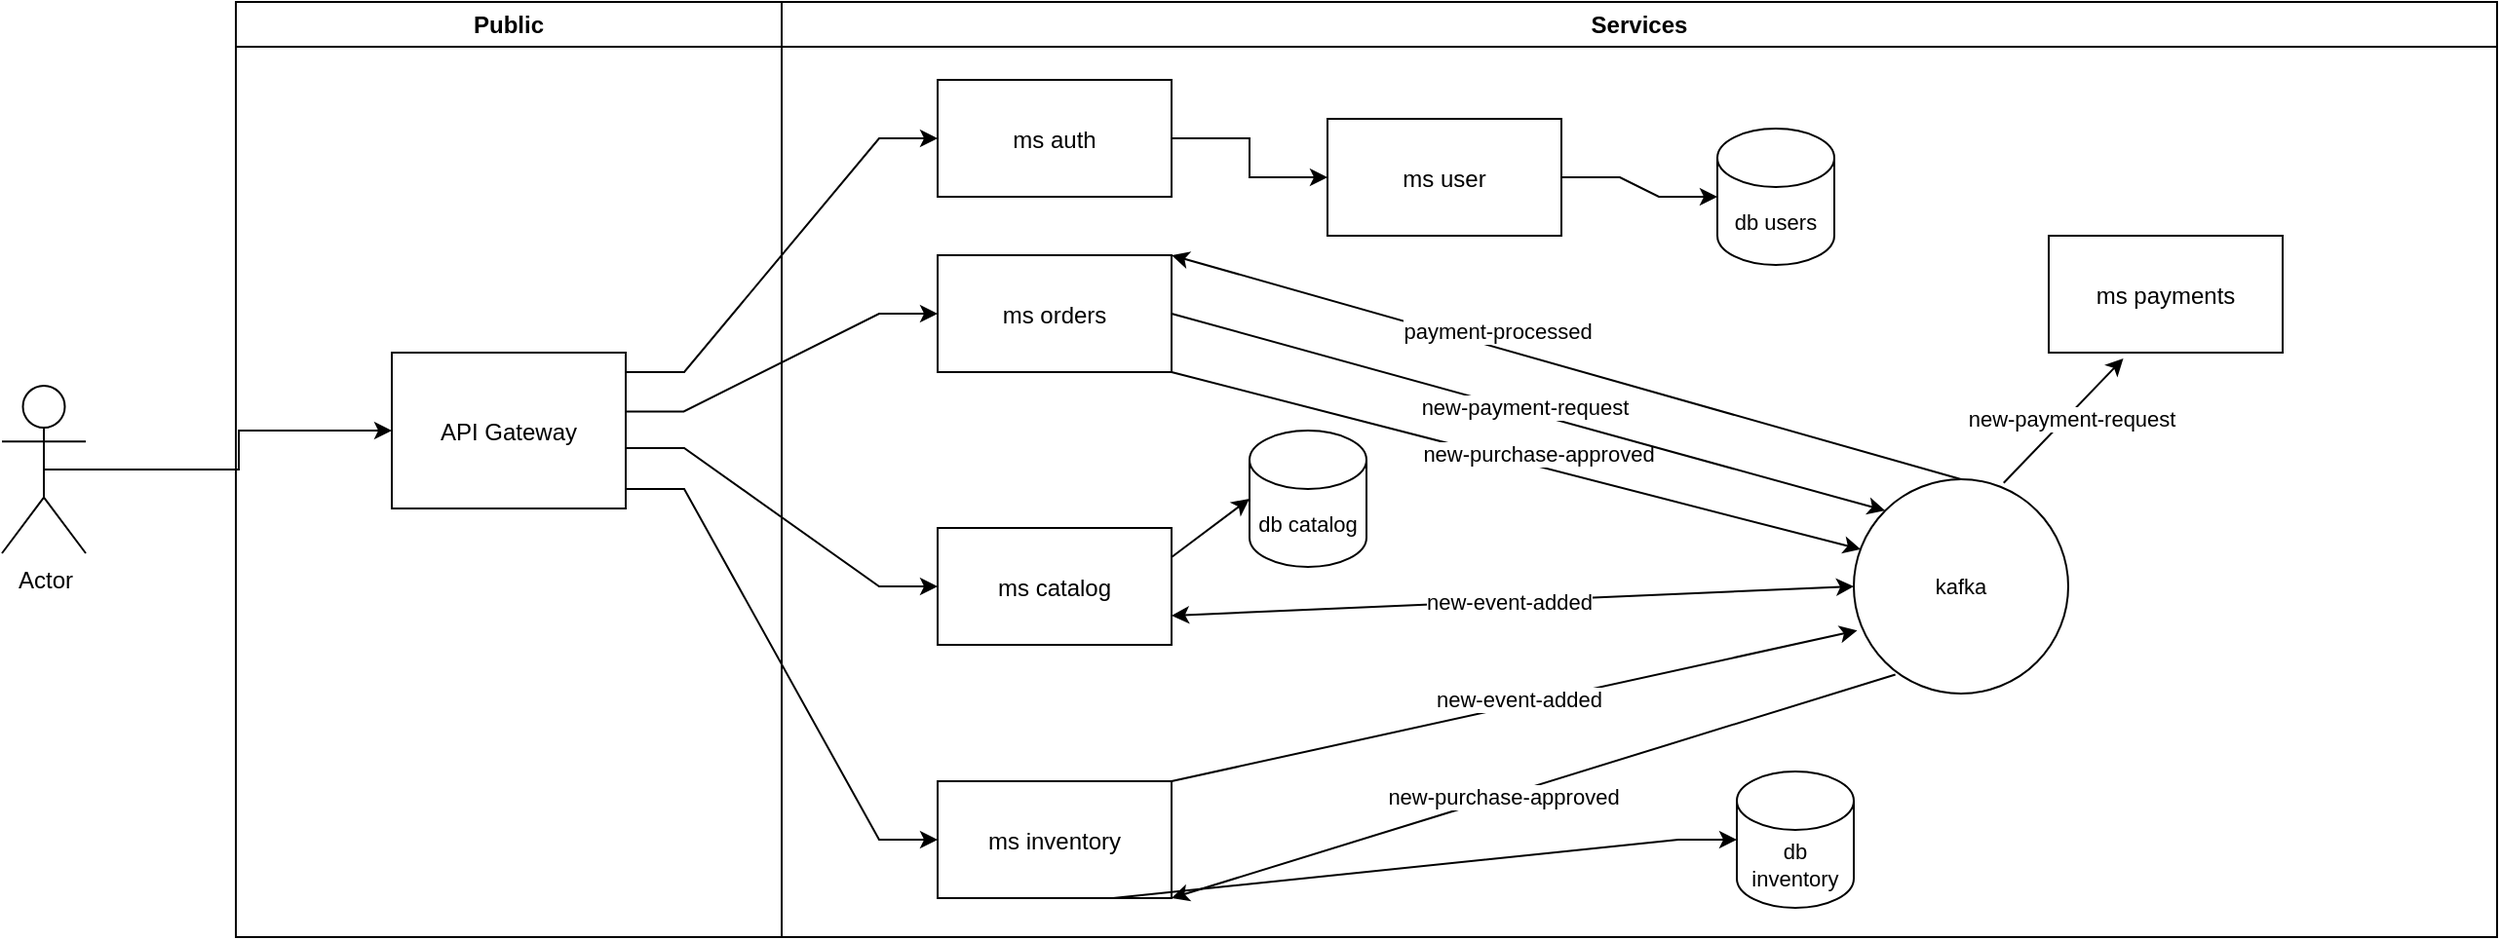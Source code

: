 <mxfile version="23.1.2" type="github" pages="2">
  <diagram name="Page-1" id="e7e014a7-5840-1c2e-5031-d8a46d1fe8dd">
    <mxGraphModel dx="1073" dy="1026" grid="1" gridSize="10" guides="1" tooltips="1" connect="1" arrows="1" fold="1" page="1" pageScale="1" pageWidth="1169" pageHeight="826" background="none" math="0" shadow="0">
      <root>
        <mxCell id="0" />
        <mxCell id="1" parent="0" />
        <mxCell id="2" value="Public" style="swimlane;whiteSpace=wrap" parent="1" vertex="1">
          <mxGeometry x="160" y="120" width="280" height="480" as="geometry" />
        </mxCell>
        <mxCell id="7" value="API Gateway" style="" parent="2" vertex="1">
          <mxGeometry x="80" y="180" width="120" height="80" as="geometry" />
        </mxCell>
        <mxCell id="koB_RqYg8yk5omxa3pV3-43" style="edgeStyle=orthogonalEdgeStyle;rounded=0;orthogonalLoop=1;jettySize=auto;html=1;exitX=0.5;exitY=0.5;exitDx=0;exitDy=0;exitPerimeter=0;entryX=0;entryY=0.5;entryDx=0;entryDy=0;" edge="1" parent="1" source="koB_RqYg8yk5omxa3pV3-41" target="7">
          <mxGeometry relative="1" as="geometry" />
        </mxCell>
        <mxCell id="koB_RqYg8yk5omxa3pV3-41" value="Actor" style="shape=umlActor;verticalLabelPosition=bottom;verticalAlign=top;html=1;outlineConnect=0;" vertex="1" parent="1">
          <mxGeometry x="40" y="317" width="43" height="86" as="geometry" />
        </mxCell>
        <mxCell id="koB_RqYg8yk5omxa3pV3-45" value="Services" style="swimlane;whiteSpace=wrap" vertex="1" parent="1">
          <mxGeometry x="440" y="120" width="880" height="480" as="geometry">
            <mxRectangle x="440" y="120" width="90" height="30" as="alternateBounds" />
          </mxGeometry>
        </mxCell>
        <mxCell id="koB_RqYg8yk5omxa3pV3-51" style="edgeStyle=orthogonalEdgeStyle;rounded=0;orthogonalLoop=1;jettySize=auto;html=1;exitX=1;exitY=0.5;exitDx=0;exitDy=0;entryX=0;entryY=0.5;entryDx=0;entryDy=0;" edge="1" parent="koB_RqYg8yk5omxa3pV3-45" source="koB_RqYg8yk5omxa3pV3-46" target="koB_RqYg8yk5omxa3pV3-47">
          <mxGeometry relative="1" as="geometry" />
        </mxCell>
        <mxCell id="koB_RqYg8yk5omxa3pV3-46" value="ms auth" style="" vertex="1" parent="koB_RqYg8yk5omxa3pV3-45">
          <mxGeometry x="80" y="40" width="120" height="60" as="geometry" />
        </mxCell>
        <mxCell id="koB_RqYg8yk5omxa3pV3-47" value="ms user" style="" vertex="1" parent="koB_RqYg8yk5omxa3pV3-45">
          <mxGeometry x="280" y="60" width="120" height="60" as="geometry" />
        </mxCell>
        <mxCell id="koB_RqYg8yk5omxa3pV3-95" style="shape=connector;rounded=0;orthogonalLoop=1;jettySize=auto;html=1;exitX=1;exitY=1;exitDx=0;exitDy=0;labelBackgroundColor=default;strokeColor=default;align=center;verticalAlign=middle;fontFamily=Helvetica;fontSize=11;fontColor=default;endArrow=classic;entryX=0.033;entryY=0.327;entryDx=0;entryDy=0;entryPerimeter=0;" edge="1" parent="koB_RqYg8yk5omxa3pV3-45" source="koB_RqYg8yk5omxa3pV3-56" target="koB_RqYg8yk5omxa3pV3-68">
          <mxGeometry relative="1" as="geometry">
            <mxPoint x="440" y="230" as="targetPoint" />
          </mxGeometry>
        </mxCell>
        <mxCell id="koB_RqYg8yk5omxa3pV3-96" value="new-purchase-approved" style="edgeLabel;html=1;align=center;verticalAlign=middle;resizable=0;points=[];fontFamily=Helvetica;fontSize=11;fontColor=default;" vertex="1" connectable="0" parent="koB_RqYg8yk5omxa3pV3-95">
          <mxGeometry x="0.013" y="4" relative="1" as="geometry">
            <mxPoint x="8" as="offset" />
          </mxGeometry>
        </mxCell>
        <mxCell id="koB_RqYg8yk5omxa3pV3-56" value="ms orders" style="" vertex="1" parent="koB_RqYg8yk5omxa3pV3-45">
          <mxGeometry x="80" y="130" width="120" height="60" as="geometry" />
        </mxCell>
        <mxCell id="koB_RqYg8yk5omxa3pV3-80" style="rounded=0;orthogonalLoop=1;jettySize=auto;html=1;entryX=0;entryY=0.5;entryDx=0;entryDy=0;labelBackgroundColor=default;strokeColor=default;align=center;verticalAlign=middle;fontFamily=Helvetica;fontSize=11;fontColor=default;endArrow=classic;startArrow=classic;startFill=1;exitX=1;exitY=0.75;exitDx=0;exitDy=0;" edge="1" parent="koB_RqYg8yk5omxa3pV3-45" source="koB_RqYg8yk5omxa3pV3-57" target="koB_RqYg8yk5omxa3pV3-68">
          <mxGeometry relative="1" as="geometry">
            <mxPoint x="210" y="270" as="sourcePoint" />
          </mxGeometry>
        </mxCell>
        <mxCell id="koB_RqYg8yk5omxa3pV3-81" value="new-event-added" style="edgeLabel;html=1;align=center;verticalAlign=middle;resizable=0;points=[];fontFamily=Helvetica;fontSize=11;fontColor=default;" vertex="1" connectable="0" parent="koB_RqYg8yk5omxa3pV3-80">
          <mxGeometry x="-0.016" relative="1" as="geometry">
            <mxPoint as="offset" />
          </mxGeometry>
        </mxCell>
        <mxCell id="koB_RqYg8yk5omxa3pV3-57" value="ms catalog" style="" vertex="1" parent="koB_RqYg8yk5omxa3pV3-45">
          <mxGeometry x="80" y="270" width="120" height="60" as="geometry" />
        </mxCell>
        <mxCell id="koB_RqYg8yk5omxa3pV3-82" style="shape=connector;rounded=0;orthogonalLoop=1;jettySize=auto;html=1;exitX=1;exitY=0;exitDx=0;exitDy=0;entryX=0.016;entryY=0.706;entryDx=0;entryDy=0;labelBackgroundColor=default;strokeColor=default;align=center;verticalAlign=middle;fontFamily=Helvetica;fontSize=11;fontColor=default;endArrow=classic;entryPerimeter=0;startArrow=none;startFill=0;" edge="1" parent="koB_RqYg8yk5omxa3pV3-45" source="koB_RqYg8yk5omxa3pV3-58" target="koB_RqYg8yk5omxa3pV3-68">
          <mxGeometry relative="1" as="geometry" />
        </mxCell>
        <mxCell id="koB_RqYg8yk5omxa3pV3-89" value="new-event-added" style="edgeLabel;html=1;align=center;verticalAlign=middle;resizable=0;points=[];fontFamily=Helvetica;fontSize=11;fontColor=default;" vertex="1" connectable="0" parent="koB_RqYg8yk5omxa3pV3-82">
          <mxGeometry x="0.014" y="3" relative="1" as="geometry">
            <mxPoint as="offset" />
          </mxGeometry>
        </mxCell>
        <mxCell id="koB_RqYg8yk5omxa3pV3-58" value="ms inventory" style="" vertex="1" parent="koB_RqYg8yk5omxa3pV3-45">
          <mxGeometry x="80" y="400" width="120" height="60" as="geometry" />
        </mxCell>
        <mxCell id="koB_RqYg8yk5omxa3pV3-75" value="db users" style="shape=cylinder3;whiteSpace=wrap;html=1;boundedLbl=1;backgroundOutline=1;size=15;fontFamily=Helvetica;fontSize=11;fontColor=default;" vertex="1" parent="koB_RqYg8yk5omxa3pV3-45">
          <mxGeometry x="480" y="65" width="60" height="70" as="geometry" />
        </mxCell>
        <mxCell id="koB_RqYg8yk5omxa3pV3-76" style="edgeStyle=entityRelationEdgeStyle;shape=connector;rounded=0;orthogonalLoop=1;jettySize=auto;html=1;exitX=1;exitY=0.5;exitDx=0;exitDy=0;entryX=0;entryY=0.5;entryDx=0;entryDy=0;entryPerimeter=0;labelBackgroundColor=default;strokeColor=default;align=center;verticalAlign=middle;fontFamily=Helvetica;fontSize=11;fontColor=default;endArrow=classic;" edge="1" parent="koB_RqYg8yk5omxa3pV3-45" source="koB_RqYg8yk5omxa3pV3-47" target="koB_RqYg8yk5omxa3pV3-75">
          <mxGeometry relative="1" as="geometry" />
        </mxCell>
        <mxCell id="koB_RqYg8yk5omxa3pV3-97" style="shape=connector;rounded=0;orthogonalLoop=1;jettySize=auto;html=1;exitX=0.5;exitY=0;exitDx=0;exitDy=0;entryX=1;entryY=0;entryDx=0;entryDy=0;labelBackgroundColor=default;strokeColor=default;align=center;verticalAlign=middle;fontFamily=Helvetica;fontSize=11;fontColor=default;endArrow=classic;" edge="1" parent="koB_RqYg8yk5omxa3pV3-45" source="koB_RqYg8yk5omxa3pV3-68" target="koB_RqYg8yk5omxa3pV3-56">
          <mxGeometry relative="1" as="geometry" />
        </mxCell>
        <mxCell id="koB_RqYg8yk5omxa3pV3-98" value="payment-processed" style="edgeLabel;html=1;align=center;verticalAlign=middle;resizable=0;points=[];fontFamily=Helvetica;fontSize=11;fontColor=default;" vertex="1" connectable="0" parent="koB_RqYg8yk5omxa3pV3-97">
          <mxGeometry x="0.313" y="-1" relative="1" as="geometry">
            <mxPoint x="27" as="offset" />
          </mxGeometry>
        </mxCell>
        <mxCell id="koB_RqYg8yk5omxa3pV3-68" value="kafka" style="ellipse;whiteSpace=wrap;html=1;aspect=fixed;fontFamily=Helvetica;fontSize=11;fontColor=default;" vertex="1" parent="koB_RqYg8yk5omxa3pV3-45">
          <mxGeometry x="550" y="245" width="110" height="110" as="geometry" />
        </mxCell>
        <mxCell id="koB_RqYg8yk5omxa3pV3-90" style="shape=connector;rounded=0;orthogonalLoop=1;jettySize=auto;html=1;exitX=1;exitY=1;exitDx=0;exitDy=0;entryX=0.194;entryY=0.911;entryDx=0;entryDy=0;labelBackgroundColor=default;strokeColor=default;align=center;verticalAlign=middle;fontFamily=Helvetica;fontSize=11;fontColor=default;endArrow=none;endFill=0;startArrow=classic;startFill=1;entryPerimeter=0;" edge="1" parent="koB_RqYg8yk5omxa3pV3-45" source="koB_RqYg8yk5omxa3pV3-58" target="koB_RqYg8yk5omxa3pV3-68">
          <mxGeometry relative="1" as="geometry" />
        </mxCell>
        <mxCell id="koB_RqYg8yk5omxa3pV3-91" value="new-purchase-approved" style="edgeLabel;html=1;align=center;verticalAlign=middle;resizable=0;points=[];fontFamily=Helvetica;fontSize=11;fontColor=default;" vertex="1" connectable="0" parent="koB_RqYg8yk5omxa3pV3-90">
          <mxGeometry x="-0.246" relative="1" as="geometry">
            <mxPoint x="30" y="-9" as="offset" />
          </mxGeometry>
        </mxCell>
        <mxCell id="koB_RqYg8yk5omxa3pV3-92" style="shape=connector;rounded=0;orthogonalLoop=1;jettySize=auto;html=1;exitX=1;exitY=0.5;exitDx=0;exitDy=0;labelBackgroundColor=default;strokeColor=default;align=center;verticalAlign=middle;fontFamily=Helvetica;fontSize=11;fontColor=default;endArrow=classic;startArrow=none;startFill=0;endFill=1;entryX=0;entryY=0;entryDx=0;entryDy=0;" edge="1" parent="koB_RqYg8yk5omxa3pV3-45" source="koB_RqYg8yk5omxa3pV3-56" target="koB_RqYg8yk5omxa3pV3-68">
          <mxGeometry relative="1" as="geometry">
            <mxPoint x="470" y="190" as="targetPoint" />
          </mxGeometry>
        </mxCell>
        <mxCell id="koB_RqYg8yk5omxa3pV3-93" value="new-payment-request" style="edgeLabel;html=1;align=center;verticalAlign=middle;resizable=0;points=[];fontFamily=Helvetica;fontSize=11;fontColor=default;" vertex="1" connectable="0" parent="koB_RqYg8yk5omxa3pV3-92">
          <mxGeometry x="-0.015" y="2" relative="1" as="geometry">
            <mxPoint as="offset" />
          </mxGeometry>
        </mxCell>
        <mxCell id="koB_RqYg8yk5omxa3pV3-94" value="db catalog" style="shape=cylinder3;whiteSpace=wrap;html=1;boundedLbl=1;backgroundOutline=1;size=15;fontFamily=Helvetica;fontSize=11;fontColor=default;" vertex="1" parent="koB_RqYg8yk5omxa3pV3-45">
          <mxGeometry x="240" y="220" width="60" height="70" as="geometry" />
        </mxCell>
        <mxCell id="koB_RqYg8yk5omxa3pV3-99" style="shape=connector;rounded=0;orthogonalLoop=1;jettySize=auto;html=1;exitX=1;exitY=0.25;exitDx=0;exitDy=0;entryX=0;entryY=0.5;entryDx=0;entryDy=0;entryPerimeter=0;labelBackgroundColor=default;strokeColor=default;align=center;verticalAlign=middle;fontFamily=Helvetica;fontSize=11;fontColor=default;endArrow=classic;" edge="1" parent="koB_RqYg8yk5omxa3pV3-45" source="koB_RqYg8yk5omxa3pV3-57" target="koB_RqYg8yk5omxa3pV3-94">
          <mxGeometry relative="1" as="geometry" />
        </mxCell>
        <mxCell id="koB_RqYg8yk5omxa3pV3-101" value="ms payments" style="" vertex="1" parent="koB_RqYg8yk5omxa3pV3-45">
          <mxGeometry x="650" y="120" width="120" height="60" as="geometry" />
        </mxCell>
        <mxCell id="koB_RqYg8yk5omxa3pV3-102" style="shape=connector;rounded=0;orthogonalLoop=1;jettySize=auto;html=1;exitX=0.699;exitY=0.017;exitDx=0;exitDy=0;entryX=0.319;entryY=1.049;entryDx=0;entryDy=0;entryPerimeter=0;labelBackgroundColor=default;strokeColor=default;align=center;verticalAlign=middle;fontFamily=Helvetica;fontSize=11;fontColor=default;endArrow=classic;exitPerimeter=0;" edge="1" parent="koB_RqYg8yk5omxa3pV3-45" source="koB_RqYg8yk5omxa3pV3-68" target="koB_RqYg8yk5omxa3pV3-101">
          <mxGeometry relative="1" as="geometry" />
        </mxCell>
        <mxCell id="koB_RqYg8yk5omxa3pV3-103" value="&amp;nbsp;new-payment-request" style="edgeLabel;html=1;align=center;verticalAlign=middle;resizable=0;points=[];fontFamily=Helvetica;fontSize=11;fontColor=default;" vertex="1" connectable="0" parent="koB_RqYg8yk5omxa3pV3-102">
          <mxGeometry x="0.066" y="-1" relative="1" as="geometry">
            <mxPoint as="offset" />
          </mxGeometry>
        </mxCell>
        <mxCell id="koB_RqYg8yk5omxa3pV3-87" value="db inventory" style="shape=cylinder3;whiteSpace=wrap;html=1;boundedLbl=1;backgroundOutline=1;size=15;fontFamily=Helvetica;fontSize=11;fontColor=default;" vertex="1" parent="koB_RqYg8yk5omxa3pV3-45">
          <mxGeometry x="490" y="395" width="60" height="70" as="geometry" />
        </mxCell>
        <mxCell id="koB_RqYg8yk5omxa3pV3-88" style="edgeStyle=entityRelationEdgeStyle;shape=connector;rounded=0;orthogonalLoop=1;jettySize=auto;html=1;entryX=0;entryY=0.5;entryDx=0;entryDy=0;entryPerimeter=0;labelBackgroundColor=default;strokeColor=default;align=center;verticalAlign=middle;fontFamily=Helvetica;fontSize=11;fontColor=default;endArrow=classic;exitX=0.5;exitY=1;exitDx=0;exitDy=0;" edge="1" parent="koB_RqYg8yk5omxa3pV3-45" source="koB_RqYg8yk5omxa3pV3-58" target="koB_RqYg8yk5omxa3pV3-87">
          <mxGeometry relative="1" as="geometry">
            <mxPoint x="140" y="390" as="sourcePoint" />
          </mxGeometry>
        </mxCell>
        <mxCell id="koB_RqYg8yk5omxa3pV3-49" style="edgeStyle=entityRelationEdgeStyle;rounded=0;orthogonalLoop=1;jettySize=auto;html=1;entryX=0;entryY=0.5;entryDx=0;entryDy=0;" edge="1" parent="1" target="koB_RqYg8yk5omxa3pV3-46">
          <mxGeometry relative="1" as="geometry">
            <mxPoint x="360" y="310" as="sourcePoint" />
          </mxGeometry>
        </mxCell>
        <mxCell id="koB_RqYg8yk5omxa3pV3-63" style="edgeStyle=entityRelationEdgeStyle;rounded=0;orthogonalLoop=1;jettySize=auto;html=1;exitX=0.998;exitY=0.378;exitDx=0;exitDy=0;entryX=0;entryY=0.5;entryDx=0;entryDy=0;exitPerimeter=0;" edge="1" parent="1" source="7" target="koB_RqYg8yk5omxa3pV3-56">
          <mxGeometry relative="1" as="geometry" />
        </mxCell>
        <mxCell id="koB_RqYg8yk5omxa3pV3-64" style="edgeStyle=entityRelationEdgeStyle;rounded=0;orthogonalLoop=1;jettySize=auto;html=1;entryX=0;entryY=0.5;entryDx=0;entryDy=0;" edge="1" parent="1" target="koB_RqYg8yk5omxa3pV3-57">
          <mxGeometry relative="1" as="geometry">
            <mxPoint x="360" y="349" as="sourcePoint" />
          </mxGeometry>
        </mxCell>
        <mxCell id="koB_RqYg8yk5omxa3pV3-65" style="edgeStyle=entityRelationEdgeStyle;rounded=0;orthogonalLoop=1;jettySize=auto;html=1;entryX=0;entryY=0.5;entryDx=0;entryDy=0;" edge="1" parent="1" target="koB_RqYg8yk5omxa3pV3-58">
          <mxGeometry relative="1" as="geometry">
            <mxPoint x="360" y="370" as="sourcePoint" />
          </mxGeometry>
        </mxCell>
      </root>
    </mxGraphModel>
  </diagram>
  <diagram name="Cópia do Page-1" id="Lb_92CR7G_JapFHfcykN">
    <mxGraphModel dx="1409" dy="835" grid="1" gridSize="10" guides="1" tooltips="1" connect="1" arrows="1" fold="1" page="1" pageScale="1" pageWidth="1169" pageHeight="826" background="none" math="0" shadow="0">
      <root>
        <mxCell id="S2vqdgwg3sIEuwhP57FU-0" />
        <mxCell id="S2vqdgwg3sIEuwhP57FU-1" parent="S2vqdgwg3sIEuwhP57FU-0" />
        <mxCell id="y6v1L-NfANkhwJ0ko-ZJ-30" style="edgeStyle=none;shape=connector;rounded=0;orthogonalLoop=1;jettySize=auto;html=1;dashed=1;labelBackgroundColor=default;strokeColor=default;strokeWidth=2;align=center;verticalAlign=middle;fontFamily=Helvetica;fontSize=11;fontColor=default;endArrow=none;endFill=0;" edge="1" parent="S2vqdgwg3sIEuwhP57FU-1">
          <mxGeometry relative="1" as="geometry">
            <mxPoint x="60" y="720" as="targetPoint" />
            <mxPoint x="60" y="260" as="sourcePoint" />
          </mxGeometry>
        </mxCell>
        <mxCell id="S2vqdgwg3sIEuwhP57FU-5" value="Actor" style="shape=umlActor;verticalLabelPosition=bottom;verticalAlign=top;html=1;outlineConnect=0;" vertex="1" parent="S2vqdgwg3sIEuwhP57FU-1">
          <mxGeometry x="40" y="160" width="40" height="80" as="geometry" />
        </mxCell>
        <mxCell id="y6v1L-NfANkhwJ0ko-ZJ-23" style="edgeStyle=none;shape=connector;rounded=0;orthogonalLoop=1;jettySize=auto;html=1;dashed=1;labelBackgroundColor=default;strokeColor=default;strokeWidth=2;align=center;verticalAlign=middle;fontFamily=Helvetica;fontSize=11;fontColor=default;endArrow=none;endFill=0;" edge="1" parent="S2vqdgwg3sIEuwhP57FU-1" source="S2vqdgwg3sIEuwhP57FU-3">
          <mxGeometry relative="1" as="geometry">
            <mxPoint x="220" y="720" as="targetPoint" />
          </mxGeometry>
        </mxCell>
        <mxCell id="S2vqdgwg3sIEuwhP57FU-3" value="API Gateway" style="" vertex="1" parent="S2vqdgwg3sIEuwhP57FU-1">
          <mxGeometry x="160" y="160" width="120" height="80" as="geometry" />
        </mxCell>
        <mxCell id="y6v1L-NfANkhwJ0ko-ZJ-28" style="edgeStyle=none;shape=connector;rounded=0;orthogonalLoop=1;jettySize=auto;html=1;exitX=0.5;exitY=1;exitDx=0;exitDy=0;dashed=1;labelBackgroundColor=default;strokeColor=default;strokeWidth=2;align=center;verticalAlign=middle;fontFamily=Helvetica;fontSize=11;fontColor=default;endArrow=none;endFill=0;" edge="1" parent="S2vqdgwg3sIEuwhP57FU-1" source="S2vqdgwg3sIEuwhP57FU-8">
          <mxGeometry relative="1" as="geometry">
            <mxPoint x="420" y="720" as="targetPoint" />
          </mxGeometry>
        </mxCell>
        <mxCell id="S2vqdgwg3sIEuwhP57FU-8" value="ms auth" style="" vertex="1" parent="S2vqdgwg3sIEuwhP57FU-1">
          <mxGeometry x="360" y="160" width="120" height="80" as="geometry" />
        </mxCell>
        <mxCell id="y6v1L-NfANkhwJ0ko-ZJ-29" style="edgeStyle=none;shape=connector;rounded=0;orthogonalLoop=1;jettySize=auto;html=1;exitX=0.5;exitY=1;exitDx=0;exitDy=0;dashed=1;labelBackgroundColor=default;strokeColor=default;strokeWidth=2;align=center;verticalAlign=middle;fontFamily=Helvetica;fontSize=11;fontColor=default;endArrow=none;endFill=0;" edge="1" parent="S2vqdgwg3sIEuwhP57FU-1" source="y6v1L-NfANkhwJ0ko-ZJ-1">
          <mxGeometry relative="1" as="geometry">
            <mxPoint x="620" y="720" as="targetPoint" />
          </mxGeometry>
        </mxCell>
        <mxCell id="y6v1L-NfANkhwJ0ko-ZJ-1" value="ms user" style="" vertex="1" parent="S2vqdgwg3sIEuwhP57FU-1">
          <mxGeometry x="560" y="160" width="120" height="80" as="geometry" />
        </mxCell>
        <mxCell id="S2vqdgwg3sIEuwhP57FU-19" value="db users" style="shape=cylinder3;whiteSpace=wrap;html=1;boundedLbl=1;backgroundOutline=1;size=15;fontFamily=Helvetica;fontSize=11;fontColor=default;" vertex="1" parent="S2vqdgwg3sIEuwhP57FU-1">
          <mxGeometry x="760" y="160" width="60" height="80" as="geometry" />
        </mxCell>
        <mxCell id="y6v1L-NfANkhwJ0ko-ZJ-2" value="" style="rounded=0;whiteSpace=wrap;html=1;fontFamily=Helvetica;fontSize=11;fontColor=default;" vertex="1" parent="S2vqdgwg3sIEuwhP57FU-1">
          <mxGeometry x="210" y="280" width="20" height="400" as="geometry" />
        </mxCell>
        <mxCell id="y6v1L-NfANkhwJ0ko-ZJ-5" value="" style="rounded=0;whiteSpace=wrap;html=1;fontFamily=Helvetica;fontSize=11;fontColor=default;" vertex="1" parent="S2vqdgwg3sIEuwhP57FU-1">
          <mxGeometry x="50" y="280" width="20" height="120" as="geometry" />
        </mxCell>
        <mxCell id="y6v1L-NfANkhwJ0ko-ZJ-7" style="shape=connector;rounded=0;orthogonalLoop=1;jettySize=auto;html=1;labelBackgroundColor=default;strokeColor=default;align=center;verticalAlign=middle;fontFamily=Helvetica;fontSize=11;fontColor=default;endArrow=classic;exitX=1.133;exitY=0.336;exitDx=0;exitDy=0;exitPerimeter=0;strokeWidth=2;" edge="1" parent="S2vqdgwg3sIEuwhP57FU-1" source="y6v1L-NfANkhwJ0ko-ZJ-5">
          <mxGeometry relative="1" as="geometry">
            <mxPoint x="80" y="320" as="sourcePoint" />
            <mxPoint x="200" y="320" as="targetPoint" />
          </mxGeometry>
        </mxCell>
        <mxCell id="y6v1L-NfANkhwJ0ko-ZJ-8" value="request" style="edgeLabel;html=1;align=center;verticalAlign=middle;resizable=0;points=[];fontFamily=Helvetica;fontSize=11;fontColor=default;" vertex="1" connectable="0" parent="y6v1L-NfANkhwJ0ko-ZJ-7">
          <mxGeometry x="-0.118" y="1" relative="1" as="geometry">
            <mxPoint as="offset" />
          </mxGeometry>
        </mxCell>
        <mxCell id="y6v1L-NfANkhwJ0ko-ZJ-9" value="" style="rounded=0;whiteSpace=wrap;html=1;fontFamily=Helvetica;fontSize=11;fontColor=default;" vertex="1" parent="S2vqdgwg3sIEuwhP57FU-1">
          <mxGeometry x="410" y="280" width="20" height="120" as="geometry" />
        </mxCell>
        <mxCell id="y6v1L-NfANkhwJ0ko-ZJ-10" value="" style="endArrow=classic;html=1;rounded=0;labelBackgroundColor=default;strokeColor=default;align=center;verticalAlign=middle;fontFamily=Helvetica;fontSize=11;fontColor=default;shape=connector;strokeWidth=2;" edge="1" parent="S2vqdgwg3sIEuwhP57FU-1">
          <mxGeometry width="50" height="50" relative="1" as="geometry">
            <mxPoint x="240" y="320" as="sourcePoint" />
            <mxPoint x="400" y="320" as="targetPoint" />
          </mxGeometry>
        </mxCell>
        <mxCell id="y6v1L-NfANkhwJ0ko-ZJ-12" value="" style="rounded=0;whiteSpace=wrap;html=1;fontFamily=Helvetica;fontSize=11;fontColor=default;" vertex="1" parent="S2vqdgwg3sIEuwhP57FU-1">
          <mxGeometry x="610" y="280" width="20" height="120" as="geometry" />
        </mxCell>
        <mxCell id="y6v1L-NfANkhwJ0ko-ZJ-13" value="" style="rounded=0;whiteSpace=wrap;html=1;fontFamily=Helvetica;fontSize=11;fontColor=default;" vertex="1" parent="S2vqdgwg3sIEuwhP57FU-1">
          <mxGeometry x="780" y="280" width="20" height="120" as="geometry" />
        </mxCell>
        <mxCell id="y6v1L-NfANkhwJ0ko-ZJ-14" style="edgeStyle=none;shape=connector;rounded=0;orthogonalLoop=1;jettySize=auto;html=1;labelBackgroundColor=default;strokeColor=default;align=center;verticalAlign=middle;fontFamily=Helvetica;fontSize=11;fontColor=default;endArrow=classic;strokeWidth=2;" edge="1" parent="S2vqdgwg3sIEuwhP57FU-1">
          <mxGeometry relative="1" as="geometry">
            <mxPoint x="440" y="320" as="sourcePoint" />
            <mxPoint x="600" y="320" as="targetPoint" />
          </mxGeometry>
        </mxCell>
        <mxCell id="y6v1L-NfANkhwJ0ko-ZJ-15" style="edgeStyle=none;shape=connector;rounded=0;orthogonalLoop=1;jettySize=auto;html=1;labelBackgroundColor=default;strokeColor=default;align=center;verticalAlign=middle;fontFamily=Helvetica;fontSize=11;fontColor=default;endArrow=classic;strokeWidth=2;" edge="1" parent="S2vqdgwg3sIEuwhP57FU-1">
          <mxGeometry relative="1" as="geometry">
            <mxPoint x="640" y="320" as="sourcePoint" />
            <mxPoint x="770" y="320" as="targetPoint" />
          </mxGeometry>
        </mxCell>
        <mxCell id="y6v1L-NfANkhwJ0ko-ZJ-17" value="" style="endArrow=none;dashed=1;html=1;strokeWidth=2;rounded=0;labelBackgroundColor=default;strokeColor=default;align=center;verticalAlign=middle;fontFamily=Helvetica;fontSize=11;fontColor=default;shape=connector;startArrow=classic;startFill=1;" edge="1" parent="S2vqdgwg3sIEuwhP57FU-1">
          <mxGeometry width="50" height="50" relative="1" as="geometry">
            <mxPoint x="640" y="379" as="sourcePoint" />
            <mxPoint x="770" y="379" as="targetPoint" />
          </mxGeometry>
        </mxCell>
        <mxCell id="y6v1L-NfANkhwJ0ko-ZJ-21" value="Success" style="edgeLabel;html=1;align=center;verticalAlign=middle;resizable=0;points=[];fontFamily=Helvetica;fontSize=11;fontColor=default;" vertex="1" connectable="0" parent="y6v1L-NfANkhwJ0ko-ZJ-17">
          <mxGeometry x="-0.173" relative="1" as="geometry">
            <mxPoint x="16" as="offset" />
          </mxGeometry>
        </mxCell>
        <mxCell id="y6v1L-NfANkhwJ0ko-ZJ-24" value="" style="endArrow=none;dashed=1;html=1;strokeWidth=2;rounded=0;labelBackgroundColor=default;strokeColor=default;align=center;verticalAlign=middle;fontFamily=Helvetica;fontSize=11;fontColor=default;shape=connector;startArrow=classic;startFill=1;" edge="1" parent="S2vqdgwg3sIEuwhP57FU-1">
          <mxGeometry width="50" height="50" relative="1" as="geometry">
            <mxPoint x="440" y="380" as="sourcePoint" />
            <mxPoint x="600" y="380" as="targetPoint" />
          </mxGeometry>
        </mxCell>
        <mxCell id="y6v1L-NfANkhwJ0ko-ZJ-25" value="Success" style="edgeLabel;html=1;align=center;verticalAlign=middle;resizable=0;points=[];fontFamily=Helvetica;fontSize=11;fontColor=default;" vertex="1" connectable="0" parent="y6v1L-NfANkhwJ0ko-ZJ-24">
          <mxGeometry x="-0.173" relative="1" as="geometry">
            <mxPoint x="16" as="offset" />
          </mxGeometry>
        </mxCell>
        <mxCell id="y6v1L-NfANkhwJ0ko-ZJ-26" value="" style="endArrow=none;dashed=1;html=1;strokeWidth=2;rounded=0;labelBackgroundColor=default;strokeColor=default;align=center;verticalAlign=middle;fontFamily=Helvetica;fontSize=11;fontColor=default;shape=connector;startArrow=classic;startFill=1;" edge="1" parent="S2vqdgwg3sIEuwhP57FU-1">
          <mxGeometry width="50" height="50" relative="1" as="geometry">
            <mxPoint x="240" y="380" as="sourcePoint" />
            <mxPoint x="400" y="380" as="targetPoint" />
          </mxGeometry>
        </mxCell>
        <mxCell id="y6v1L-NfANkhwJ0ko-ZJ-27" value="Success" style="edgeLabel;html=1;align=center;verticalAlign=middle;resizable=0;points=[];fontFamily=Helvetica;fontSize=11;fontColor=default;" vertex="1" connectable="0" parent="y6v1L-NfANkhwJ0ko-ZJ-26">
          <mxGeometry x="-0.173" relative="1" as="geometry">
            <mxPoint x="16" as="offset" />
          </mxGeometry>
        </mxCell>
      </root>
    </mxGraphModel>
  </diagram>
</mxfile>
